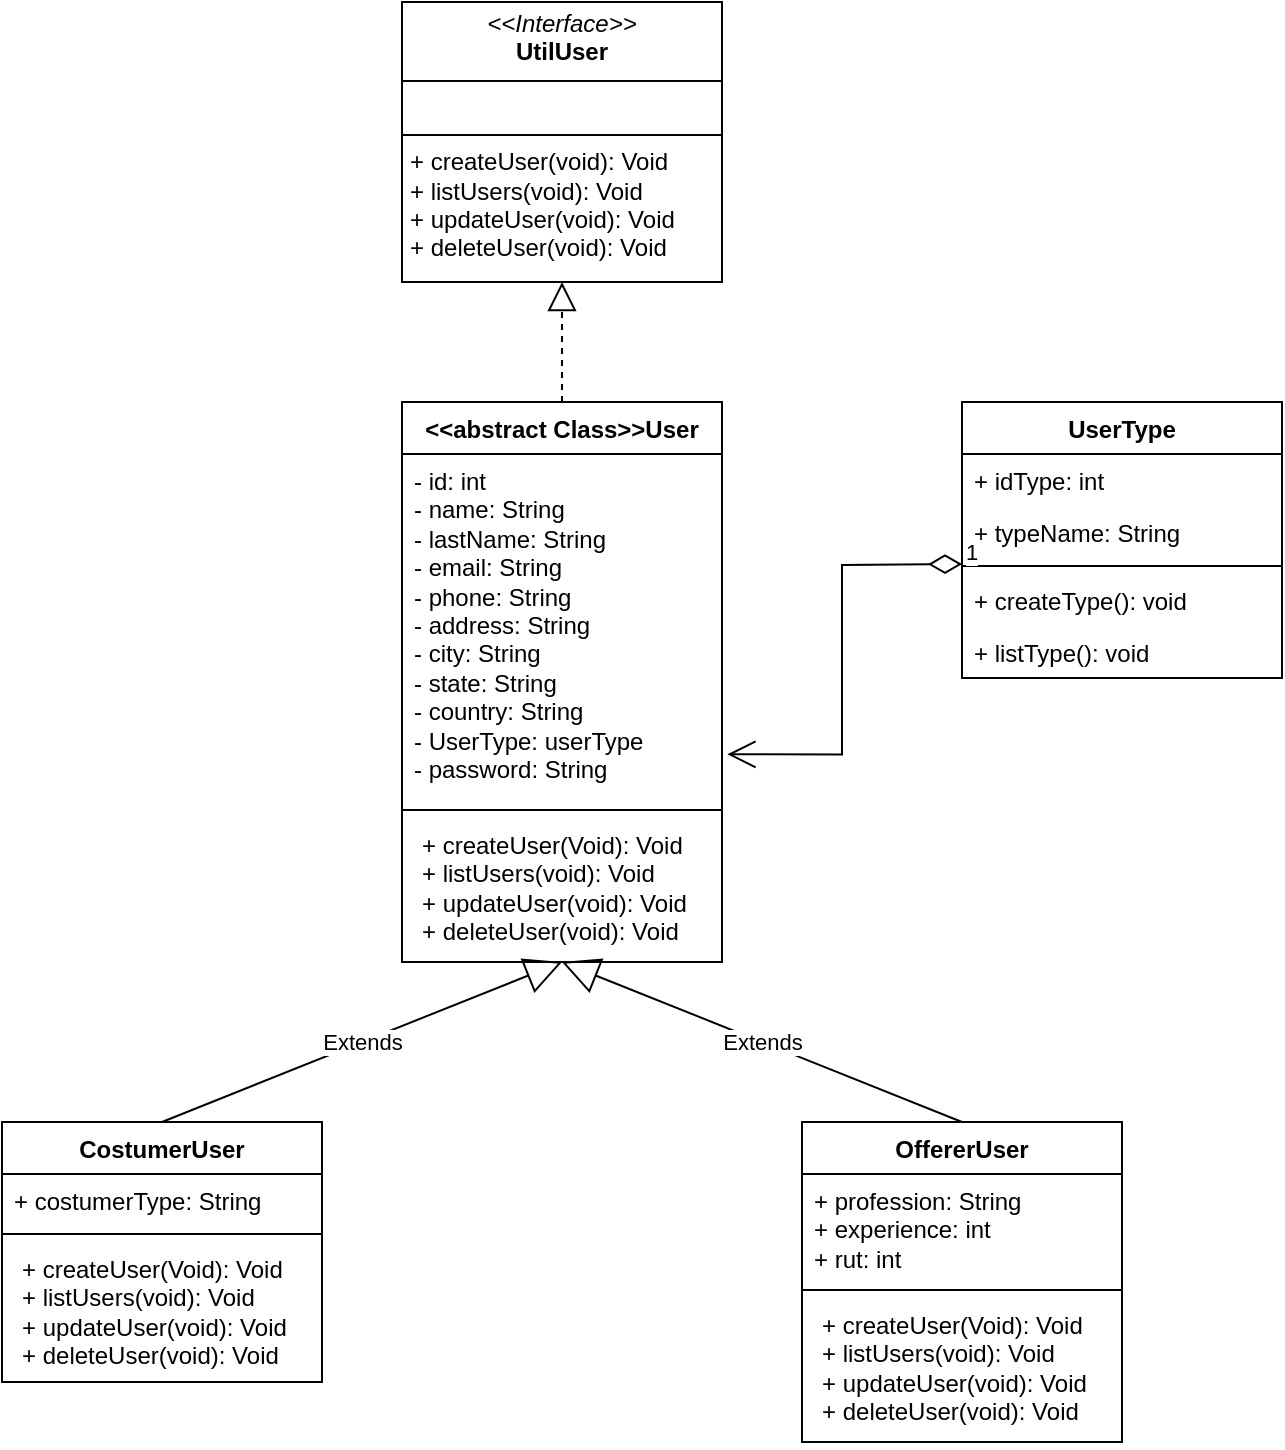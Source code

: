 <mxfile version="24.7.7">
  <diagram name="Página-1" id="U2eAo1Awx4ttJNa8EFhO">
    <mxGraphModel dx="1050" dy="557" grid="1" gridSize="10" guides="1" tooltips="1" connect="1" arrows="1" fold="1" page="1" pageScale="1" pageWidth="827" pageHeight="1169" math="0" shadow="0">
      <root>
        <mxCell id="0" />
        <mxCell id="1" parent="0" />
        <mxCell id="BcHofJca7XXF9YPFBpYQ-1" value="&amp;lt;&amp;lt;abstract Class&amp;gt;&amp;gt;User" style="swimlane;fontStyle=1;align=center;verticalAlign=top;childLayout=stackLayout;horizontal=1;startSize=26;horizontalStack=0;resizeParent=1;resizeParentMax=0;resizeLast=0;collapsible=1;marginBottom=0;whiteSpace=wrap;html=1;" parent="1" vertex="1">
          <mxGeometry x="320" y="240" width="160" height="280" as="geometry" />
        </mxCell>
        <mxCell id="BcHofJca7XXF9YPFBpYQ-2" value="- id: int&lt;div&gt;- name: String&lt;/div&gt;&lt;div&gt;- lastName: String&lt;/div&gt;&lt;div&gt;- email: String&lt;/div&gt;&lt;div&gt;- phone: String&lt;/div&gt;&lt;div&gt;- address: String&lt;/div&gt;&lt;div&gt;- city: String&lt;/div&gt;&lt;div&gt;- state: String&lt;/div&gt;&lt;div&gt;- country: String&lt;/div&gt;&lt;div&gt;- UserType: userType&lt;br&gt;&lt;/div&gt;&lt;div&gt;- password: String&lt;/div&gt;" style="text;strokeColor=none;fillColor=none;align=left;verticalAlign=top;spacingLeft=4;spacingRight=4;overflow=hidden;rotatable=0;points=[[0,0.5],[1,0.5]];portConstraint=eastwest;whiteSpace=wrap;html=1;" parent="BcHofJca7XXF9YPFBpYQ-1" vertex="1">
          <mxGeometry y="26" width="160" height="174" as="geometry" />
        </mxCell>
        <mxCell id="BcHofJca7XXF9YPFBpYQ-3" value="" style="line;strokeWidth=1;fillColor=none;align=left;verticalAlign=middle;spacingTop=-1;spacingLeft=3;spacingRight=3;rotatable=0;labelPosition=right;points=[];portConstraint=eastwest;strokeColor=inherit;" parent="BcHofJca7XXF9YPFBpYQ-1" vertex="1">
          <mxGeometry y="200" width="160" height="8" as="geometry" />
        </mxCell>
        <mxCell id="BcHofJca7XXF9YPFBpYQ-4" value="&lt;p style=&quot;margin: 0px 0px 0px 4px;&quot;&gt;+ createUser(Void): Void&lt;br&gt;+ listUsers(void): Void&lt;/p&gt;&lt;p style=&quot;margin: 0px 0px 0px 4px;&quot;&gt;+ updateUser(void): Void&lt;/p&gt;&lt;p style=&quot;margin: 0px 0px 0px 4px;&quot;&gt;+ deleteUser(void): Void&lt;/p&gt;" style="text;strokeColor=none;fillColor=none;align=left;verticalAlign=top;spacingLeft=4;spacingRight=4;overflow=hidden;rotatable=0;points=[[0,0.5],[1,0.5]];portConstraint=eastwest;whiteSpace=wrap;html=1;" parent="BcHofJca7XXF9YPFBpYQ-1" vertex="1">
          <mxGeometry y="208" width="160" height="72" as="geometry" />
        </mxCell>
        <mxCell id="BcHofJca7XXF9YPFBpYQ-10" value="&lt;p style=&quot;margin:0px;margin-top:4px;text-align:center;&quot;&gt;&lt;i&gt;&amp;lt;&amp;lt;Interface&amp;gt;&amp;gt;&lt;/i&gt;&lt;br&gt;&lt;b&gt;UtilUser&lt;/b&gt;&lt;/p&gt;&lt;hr size=&quot;1&quot; style=&quot;border-style:solid;&quot;&gt;&lt;p style=&quot;margin:0px;margin-left:4px;&quot;&gt;&lt;br&gt;&lt;/p&gt;&lt;hr size=&quot;1&quot; style=&quot;border-style:solid;&quot;&gt;&lt;p style=&quot;margin:0px;margin-left:4px;&quot;&gt;+ createUser(void): Void&lt;br&gt;+ listUsers(void): Void&lt;/p&gt;&lt;p style=&quot;margin:0px;margin-left:4px;&quot;&gt;+ updateUser(void): Void&lt;/p&gt;&lt;p style=&quot;margin:0px;margin-left:4px;&quot;&gt;+ deleteUser(void): Void&lt;/p&gt;" style="verticalAlign=top;align=left;overflow=fill;html=1;whiteSpace=wrap;" parent="1" vertex="1">
          <mxGeometry x="320" y="40" width="160" height="140" as="geometry" />
        </mxCell>
        <mxCell id="BcHofJca7XXF9YPFBpYQ-11" value="OffererUser" style="swimlane;fontStyle=1;align=center;verticalAlign=top;childLayout=stackLayout;horizontal=1;startSize=26;horizontalStack=0;resizeParent=1;resizeParentMax=0;resizeLast=0;collapsible=1;marginBottom=0;whiteSpace=wrap;html=1;" parent="1" vertex="1">
          <mxGeometry x="520" y="600" width="160" height="160" as="geometry" />
        </mxCell>
        <mxCell id="BcHofJca7XXF9YPFBpYQ-12" value="+ profession: String&lt;div&gt;+ experience: int&lt;/div&gt;&lt;div&gt;+ rut: int&lt;/div&gt;" style="text;strokeColor=none;fillColor=none;align=left;verticalAlign=top;spacingLeft=4;spacingRight=4;overflow=hidden;rotatable=0;points=[[0,0.5],[1,0.5]];portConstraint=eastwest;whiteSpace=wrap;html=1;" parent="BcHofJca7XXF9YPFBpYQ-11" vertex="1">
          <mxGeometry y="26" width="160" height="54" as="geometry" />
        </mxCell>
        <mxCell id="BcHofJca7XXF9YPFBpYQ-13" value="" style="line;strokeWidth=1;fillColor=none;align=left;verticalAlign=middle;spacingTop=-1;spacingLeft=3;spacingRight=3;rotatable=0;labelPosition=right;points=[];portConstraint=eastwest;strokeColor=inherit;" parent="BcHofJca7XXF9YPFBpYQ-11" vertex="1">
          <mxGeometry y="80" width="160" height="8" as="geometry" />
        </mxCell>
        <mxCell id="BcHofJca7XXF9YPFBpYQ-14" value="&lt;p style=&quot;margin: 0px 0px 0px 4px;&quot;&gt;+ createUser(Void): Void&lt;br&gt;+ listUsers(void): Void&lt;/p&gt;&lt;p style=&quot;margin: 0px 0px 0px 4px;&quot;&gt;+ updateUser(void): Void&lt;/p&gt;&lt;p style=&quot;margin: 0px 0px 0px 4px;&quot;&gt;+ deleteUser(void): Void&lt;/p&gt;" style="text;strokeColor=none;fillColor=none;align=left;verticalAlign=top;spacingLeft=4;spacingRight=4;overflow=hidden;rotatable=0;points=[[0,0.5],[1,0.5]];portConstraint=eastwest;whiteSpace=wrap;html=1;" parent="BcHofJca7XXF9YPFBpYQ-11" vertex="1">
          <mxGeometry y="88" width="160" height="72" as="geometry" />
        </mxCell>
        <mxCell id="BcHofJca7XXF9YPFBpYQ-15" value="CostumerUser" style="swimlane;fontStyle=1;align=center;verticalAlign=top;childLayout=stackLayout;horizontal=1;startSize=26;horizontalStack=0;resizeParent=1;resizeParentMax=0;resizeLast=0;collapsible=1;marginBottom=0;whiteSpace=wrap;html=1;" parent="1" vertex="1">
          <mxGeometry x="120" y="600" width="160" height="130" as="geometry" />
        </mxCell>
        <mxCell id="BcHofJca7XXF9YPFBpYQ-16" value="+ costumerType: String" style="text;strokeColor=none;fillColor=none;align=left;verticalAlign=top;spacingLeft=4;spacingRight=4;overflow=hidden;rotatable=0;points=[[0,0.5],[1,0.5]];portConstraint=eastwest;whiteSpace=wrap;html=1;" parent="BcHofJca7XXF9YPFBpYQ-15" vertex="1">
          <mxGeometry y="26" width="160" height="26" as="geometry" />
        </mxCell>
        <mxCell id="BcHofJca7XXF9YPFBpYQ-17" value="" style="line;strokeWidth=1;fillColor=none;align=left;verticalAlign=middle;spacingTop=-1;spacingLeft=3;spacingRight=3;rotatable=0;labelPosition=right;points=[];portConstraint=eastwest;strokeColor=inherit;" parent="BcHofJca7XXF9YPFBpYQ-15" vertex="1">
          <mxGeometry y="52" width="160" height="8" as="geometry" />
        </mxCell>
        <mxCell id="BcHofJca7XXF9YPFBpYQ-18" value="&lt;p style=&quot;margin: 0px 0px 0px 4px;&quot;&gt;+ createUser(Void): Void&lt;br&gt;+ listUsers(void): Void&lt;/p&gt;&lt;p style=&quot;margin: 0px 0px 0px 4px;&quot;&gt;+ updateUser(void): Void&lt;/p&gt;&lt;p style=&quot;margin: 0px 0px 0px 4px;&quot;&gt;+ deleteUser(void): Void&lt;/p&gt;" style="text;strokeColor=none;fillColor=none;align=left;verticalAlign=top;spacingLeft=4;spacingRight=4;overflow=hidden;rotatable=0;points=[[0,0.5],[1,0.5]];portConstraint=eastwest;whiteSpace=wrap;html=1;" parent="BcHofJca7XXF9YPFBpYQ-15" vertex="1">
          <mxGeometry y="60" width="160" height="70" as="geometry" />
        </mxCell>
        <mxCell id="BcHofJca7XXF9YPFBpYQ-22" value="" style="endArrow=block;dashed=1;endFill=0;endSize=12;html=1;rounded=0;exitX=0.5;exitY=0;exitDx=0;exitDy=0;" parent="1" source="BcHofJca7XXF9YPFBpYQ-1" target="BcHofJca7XXF9YPFBpYQ-10" edge="1">
          <mxGeometry width="160" relative="1" as="geometry">
            <mxPoint x="400" y="230" as="sourcePoint" />
            <mxPoint x="630" y="210" as="targetPoint" />
          </mxGeometry>
        </mxCell>
        <mxCell id="BcHofJca7XXF9YPFBpYQ-23" value="Extends" style="endArrow=block;endSize=16;endFill=0;html=1;rounded=0;exitX=0.5;exitY=0;exitDx=0;exitDy=0;" parent="1" source="BcHofJca7XXF9YPFBpYQ-15" edge="1">
          <mxGeometry width="160" relative="1" as="geometry">
            <mxPoint x="170" y="606.41" as="sourcePoint" />
            <mxPoint x="400" y="520" as="targetPoint" />
          </mxGeometry>
        </mxCell>
        <mxCell id="BcHofJca7XXF9YPFBpYQ-25" value="Extends" style="endArrow=block;endSize=16;endFill=0;html=1;rounded=0;exitX=0.5;exitY=0;exitDx=0;exitDy=0;" parent="1" source="BcHofJca7XXF9YPFBpYQ-11" edge="1">
          <mxGeometry width="160" relative="1" as="geometry">
            <mxPoint x="390" y="530" as="sourcePoint" />
            <mxPoint x="400" y="520" as="targetPoint" />
          </mxGeometry>
        </mxCell>
        <mxCell id="BcHofJca7XXF9YPFBpYQ-30" value="UserType" style="swimlane;fontStyle=1;align=center;verticalAlign=top;childLayout=stackLayout;horizontal=1;startSize=26;horizontalStack=0;resizeParent=1;resizeParentMax=0;resizeLast=0;collapsible=1;marginBottom=0;whiteSpace=wrap;html=1;" parent="1" vertex="1">
          <mxGeometry x="600" y="240" width="160" height="138" as="geometry" />
        </mxCell>
        <mxCell id="BcHofJca7XXF9YPFBpYQ-31" value="+ idType: int" style="text;strokeColor=none;fillColor=none;align=left;verticalAlign=top;spacingLeft=4;spacingRight=4;overflow=hidden;rotatable=0;points=[[0,0.5],[1,0.5]];portConstraint=eastwest;whiteSpace=wrap;html=1;" parent="BcHofJca7XXF9YPFBpYQ-30" vertex="1">
          <mxGeometry y="26" width="160" height="26" as="geometry" />
        </mxCell>
        <mxCell id="BcHofJca7XXF9YPFBpYQ-34" value="+ typeName: String" style="text;strokeColor=none;fillColor=none;align=left;verticalAlign=top;spacingLeft=4;spacingRight=4;overflow=hidden;rotatable=0;points=[[0,0.5],[1,0.5]];portConstraint=eastwest;whiteSpace=wrap;html=1;" parent="BcHofJca7XXF9YPFBpYQ-30" vertex="1">
          <mxGeometry y="52" width="160" height="26" as="geometry" />
        </mxCell>
        <mxCell id="BcHofJca7XXF9YPFBpYQ-32" value="" style="line;strokeWidth=1;fillColor=none;align=left;verticalAlign=middle;spacingTop=-1;spacingLeft=3;spacingRight=3;rotatable=0;labelPosition=right;points=[];portConstraint=eastwest;strokeColor=inherit;" parent="BcHofJca7XXF9YPFBpYQ-30" vertex="1">
          <mxGeometry y="78" width="160" height="8" as="geometry" />
        </mxCell>
        <mxCell id="BcHofJca7XXF9YPFBpYQ-33" value="+ createType(): void" style="text;strokeColor=none;fillColor=none;align=left;verticalAlign=top;spacingLeft=4;spacingRight=4;overflow=hidden;rotatable=0;points=[[0,0.5],[1,0.5]];portConstraint=eastwest;whiteSpace=wrap;html=1;" parent="BcHofJca7XXF9YPFBpYQ-30" vertex="1">
          <mxGeometry y="86" width="160" height="26" as="geometry" />
        </mxCell>
        <mxCell id="BcHofJca7XXF9YPFBpYQ-38" value="+ listType(): void" style="text;strokeColor=none;fillColor=none;align=left;verticalAlign=top;spacingLeft=4;spacingRight=4;overflow=hidden;rotatable=0;points=[[0,0.5],[1,0.5]];portConstraint=eastwest;whiteSpace=wrap;html=1;" parent="BcHofJca7XXF9YPFBpYQ-30" vertex="1">
          <mxGeometry y="112" width="160" height="26" as="geometry" />
        </mxCell>
        <mxCell id="BcHofJca7XXF9YPFBpYQ-39" value="1" style="endArrow=open;html=1;endSize=12;startArrow=diamondThin;startSize=14;startFill=0;edgeStyle=orthogonalEdgeStyle;align=left;verticalAlign=bottom;rounded=0;entryX=1.017;entryY=0.863;entryDx=0;entryDy=0;entryPerimeter=0;" parent="1" target="BcHofJca7XXF9YPFBpYQ-2" edge="1">
          <mxGeometry x="-1" y="3" relative="1" as="geometry">
            <mxPoint x="600" y="321" as="sourcePoint" />
            <mxPoint x="710" y="460" as="targetPoint" />
          </mxGeometry>
        </mxCell>
      </root>
    </mxGraphModel>
  </diagram>
</mxfile>
